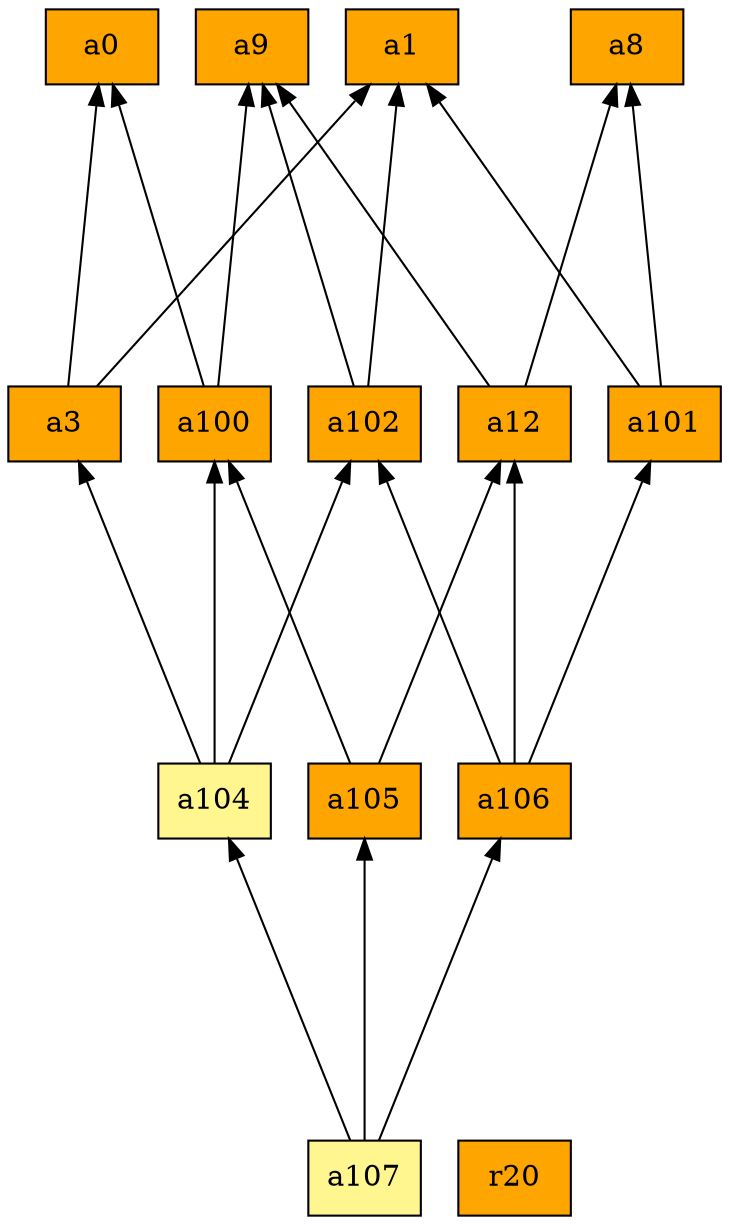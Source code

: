 digraph G {
rankdir=BT;ranksep="2.0";
"a102" [shape=record,fillcolor=orange,style=filled,label="{a102}"];
"a100" [shape=record,fillcolor=orange,style=filled,label="{a100}"];
"a1" [shape=record,fillcolor=orange,style=filled,label="{a1}"];
"a8" [shape=record,fillcolor=orange,style=filled,label="{a8}"];
"a106" [shape=record,fillcolor=orange,style=filled,label="{a106}"];
"a105" [shape=record,fillcolor=orange,style=filled,label="{a105}"];
"a3" [shape=record,fillcolor=orange,style=filled,label="{a3}"];
"a107" [shape=record,fillcolor=khaki1,style=filled,label="{a107}"];
"a9" [shape=record,fillcolor=orange,style=filled,label="{a9}"];
"a104" [shape=record,fillcolor=khaki1,style=filled,label="{a104}"];
"r20" [shape=record,fillcolor=orange,style=filled,label="{r20}"];
"a0" [shape=record,fillcolor=orange,style=filled,label="{a0}"];
"a12" [shape=record,fillcolor=orange,style=filled,label="{a12}"];
"a101" [shape=record,fillcolor=orange,style=filled,label="{a101}"];
"a102" -> "a1"
"a102" -> "a9"
"a100" -> "a0"
"a100" -> "a9"
"a106" -> "a102"
"a106" -> "a12"
"a106" -> "a101"
"a105" -> "a100"
"a105" -> "a12"
"a3" -> "a1"
"a3" -> "a0"
"a107" -> "a106"
"a107" -> "a105"
"a107" -> "a104"
"a104" -> "a102"
"a104" -> "a100"
"a104" -> "a3"
"a12" -> "a8"
"a12" -> "a9"
"a101" -> "a1"
"a101" -> "a8"
}